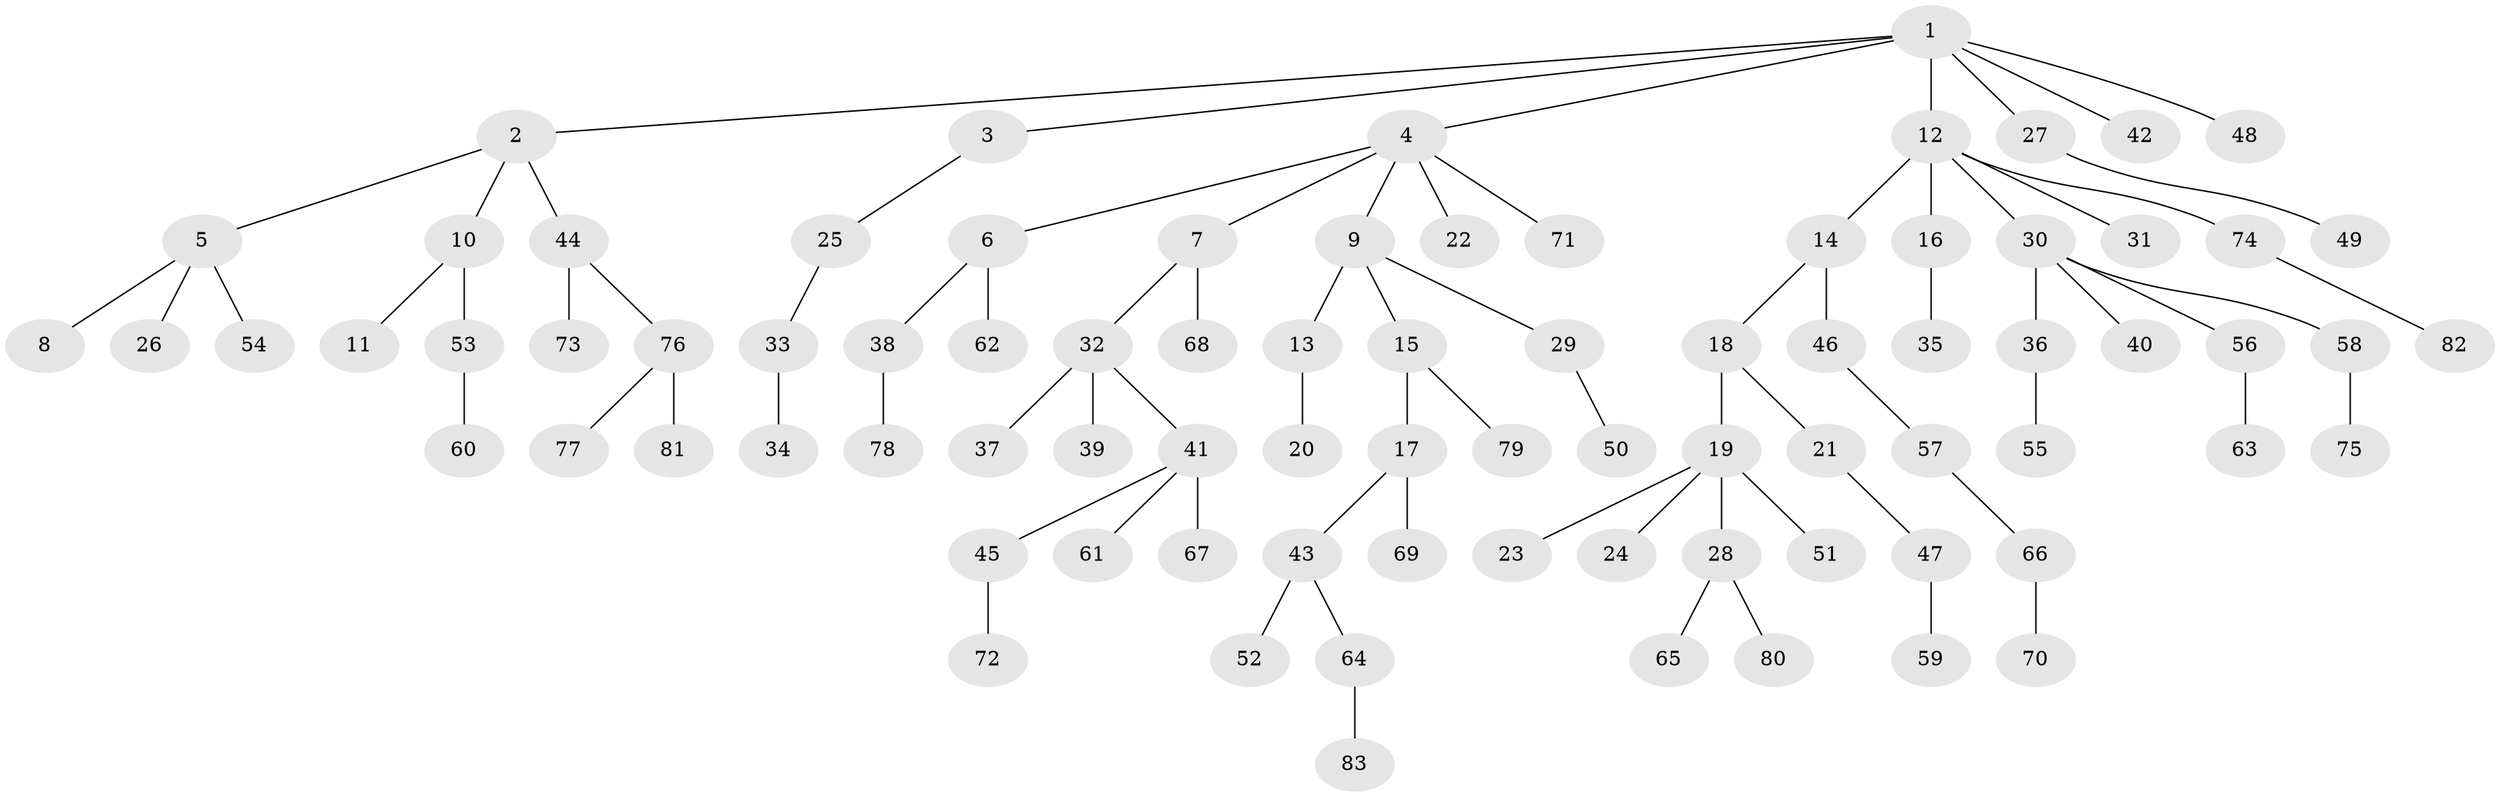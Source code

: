 // Generated by graph-tools (version 1.1) at 2025/36/03/09/25 02:36:56]
// undirected, 83 vertices, 82 edges
graph export_dot {
graph [start="1"]
  node [color=gray90,style=filled];
  1;
  2;
  3;
  4;
  5;
  6;
  7;
  8;
  9;
  10;
  11;
  12;
  13;
  14;
  15;
  16;
  17;
  18;
  19;
  20;
  21;
  22;
  23;
  24;
  25;
  26;
  27;
  28;
  29;
  30;
  31;
  32;
  33;
  34;
  35;
  36;
  37;
  38;
  39;
  40;
  41;
  42;
  43;
  44;
  45;
  46;
  47;
  48;
  49;
  50;
  51;
  52;
  53;
  54;
  55;
  56;
  57;
  58;
  59;
  60;
  61;
  62;
  63;
  64;
  65;
  66;
  67;
  68;
  69;
  70;
  71;
  72;
  73;
  74;
  75;
  76;
  77;
  78;
  79;
  80;
  81;
  82;
  83;
  1 -- 2;
  1 -- 3;
  1 -- 4;
  1 -- 12;
  1 -- 27;
  1 -- 42;
  1 -- 48;
  2 -- 5;
  2 -- 10;
  2 -- 44;
  3 -- 25;
  4 -- 6;
  4 -- 7;
  4 -- 9;
  4 -- 22;
  4 -- 71;
  5 -- 8;
  5 -- 26;
  5 -- 54;
  6 -- 38;
  6 -- 62;
  7 -- 32;
  7 -- 68;
  9 -- 13;
  9 -- 15;
  9 -- 29;
  10 -- 11;
  10 -- 53;
  12 -- 14;
  12 -- 16;
  12 -- 30;
  12 -- 31;
  12 -- 74;
  13 -- 20;
  14 -- 18;
  14 -- 46;
  15 -- 17;
  15 -- 79;
  16 -- 35;
  17 -- 43;
  17 -- 69;
  18 -- 19;
  18 -- 21;
  19 -- 23;
  19 -- 24;
  19 -- 28;
  19 -- 51;
  21 -- 47;
  25 -- 33;
  27 -- 49;
  28 -- 65;
  28 -- 80;
  29 -- 50;
  30 -- 36;
  30 -- 40;
  30 -- 56;
  30 -- 58;
  32 -- 37;
  32 -- 39;
  32 -- 41;
  33 -- 34;
  36 -- 55;
  38 -- 78;
  41 -- 45;
  41 -- 61;
  41 -- 67;
  43 -- 52;
  43 -- 64;
  44 -- 73;
  44 -- 76;
  45 -- 72;
  46 -- 57;
  47 -- 59;
  53 -- 60;
  56 -- 63;
  57 -- 66;
  58 -- 75;
  64 -- 83;
  66 -- 70;
  74 -- 82;
  76 -- 77;
  76 -- 81;
}
